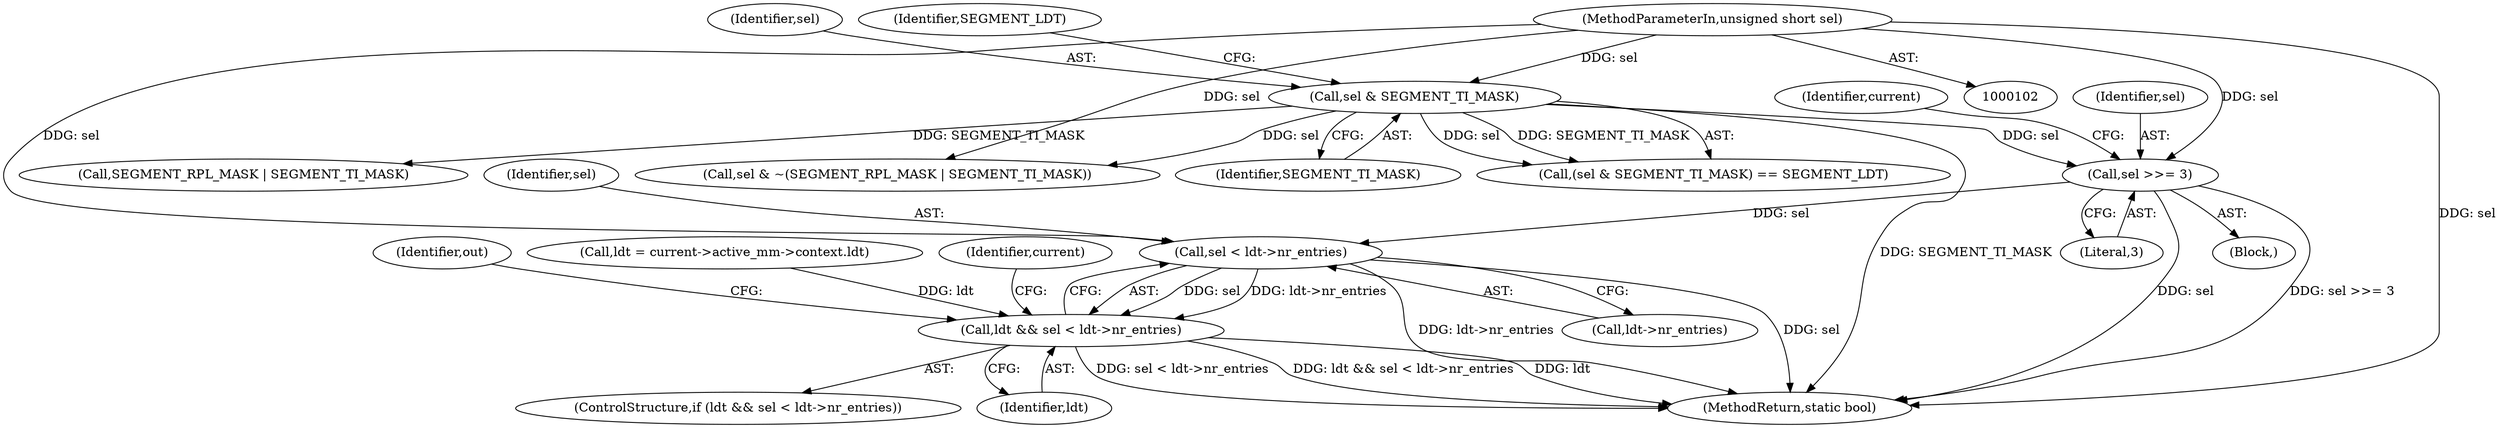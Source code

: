 digraph "0_linux_de9f869616dd95e95c00bdd6b0fcd3421e8a4323@pointer" {
"1000146" [label="(Call,sel < ldt->nr_entries)"];
"1000122" [label="(Call,sel >>= 3)"];
"1000112" [label="(Call,sel & SEGMENT_TI_MASK)"];
"1000104" [label="(MethodParameterIn,unsigned short sel)"];
"1000144" [label="(Call,ldt && sel < ldt->nr_entries)"];
"1000114" [label="(Identifier,SEGMENT_TI_MASK)"];
"1000134" [label="(Call,ldt = current->active_mm->context.ldt)"];
"1000148" [label="(Call,ldt->nr_entries)"];
"1000143" [label="(ControlStructure,if (ldt && sel < ldt->nr_entries))"];
"1000179" [label="(Call,sel & ~(SEGMENT_RPL_MASK | SEGMENT_TI_MASK))"];
"1000146" [label="(Call,sel < ldt->nr_entries)"];
"1000123" [label="(Identifier,sel)"];
"1000113" [label="(Identifier,sel)"];
"1000104" [label="(MethodParameterIn,unsigned short sel)"];
"1000145" [label="(Identifier,ldt)"];
"1000116" [label="(Block,)"];
"1000144" [label="(Call,ldt && sel < ldt->nr_entries)"];
"1000111" [label="(Call,(sel & SEGMENT_TI_MASK) == SEGMENT_LDT)"];
"1000115" [label="(Identifier,SEGMENT_LDT)"];
"1000124" [label="(Literal,3)"];
"1000112" [label="(Call,sel & SEGMENT_TI_MASK)"];
"1000147" [label="(Identifier,sel)"];
"1000182" [label="(Call,SEGMENT_RPL_MASK | SEGMENT_TI_MASK)"];
"1000168" [label="(Identifier,current)"];
"1000122" [label="(Call,sel >>= 3)"];
"1000154" [label="(Identifier,out)"];
"1000130" [label="(Identifier,current)"];
"1000206" [label="(MethodReturn,static bool)"];
"1000146" -> "1000144"  [label="AST: "];
"1000146" -> "1000148"  [label="CFG: "];
"1000147" -> "1000146"  [label="AST: "];
"1000148" -> "1000146"  [label="AST: "];
"1000144" -> "1000146"  [label="CFG: "];
"1000146" -> "1000206"  [label="DDG: ldt->nr_entries"];
"1000146" -> "1000206"  [label="DDG: sel"];
"1000146" -> "1000144"  [label="DDG: sel"];
"1000146" -> "1000144"  [label="DDG: ldt->nr_entries"];
"1000122" -> "1000146"  [label="DDG: sel"];
"1000104" -> "1000146"  [label="DDG: sel"];
"1000122" -> "1000116"  [label="AST: "];
"1000122" -> "1000124"  [label="CFG: "];
"1000123" -> "1000122"  [label="AST: "];
"1000124" -> "1000122"  [label="AST: "];
"1000130" -> "1000122"  [label="CFG: "];
"1000122" -> "1000206"  [label="DDG: sel"];
"1000122" -> "1000206"  [label="DDG: sel >>= 3"];
"1000112" -> "1000122"  [label="DDG: sel"];
"1000104" -> "1000122"  [label="DDG: sel"];
"1000112" -> "1000111"  [label="AST: "];
"1000112" -> "1000114"  [label="CFG: "];
"1000113" -> "1000112"  [label="AST: "];
"1000114" -> "1000112"  [label="AST: "];
"1000115" -> "1000112"  [label="CFG: "];
"1000112" -> "1000206"  [label="DDG: SEGMENT_TI_MASK"];
"1000112" -> "1000111"  [label="DDG: sel"];
"1000112" -> "1000111"  [label="DDG: SEGMENT_TI_MASK"];
"1000104" -> "1000112"  [label="DDG: sel"];
"1000112" -> "1000179"  [label="DDG: sel"];
"1000112" -> "1000182"  [label="DDG: SEGMENT_TI_MASK"];
"1000104" -> "1000102"  [label="AST: "];
"1000104" -> "1000206"  [label="DDG: sel"];
"1000104" -> "1000179"  [label="DDG: sel"];
"1000144" -> "1000143"  [label="AST: "];
"1000144" -> "1000145"  [label="CFG: "];
"1000145" -> "1000144"  [label="AST: "];
"1000154" -> "1000144"  [label="CFG: "];
"1000168" -> "1000144"  [label="CFG: "];
"1000144" -> "1000206"  [label="DDG: ldt && sel < ldt->nr_entries"];
"1000144" -> "1000206"  [label="DDG: ldt"];
"1000144" -> "1000206"  [label="DDG: sel < ldt->nr_entries"];
"1000134" -> "1000144"  [label="DDG: ldt"];
}
